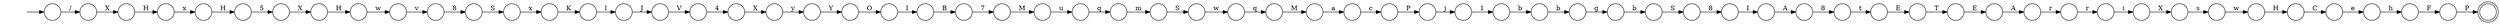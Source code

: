 digraph Automaton {
  rankdir = LR;
  0 [shape=circle,label=""];
  0 -> 54 [label="b"]
  1 [shape=circle,label=""];
  1 -> 29 [label="i"]
  2 [shape=circle,label=""];
  2 -> 57 [label="H"]
  3 [shape=circle,label=""];
  3 -> 1 [label="r"]
  4 [shape=circle,label=""];
  4 -> 49 [label="X"]
  5 [shape=circle,label=""];
  5 -> 43 [label="M"]
  6 [shape=circle,label=""];
  6 -> 59 [label="w"]
  7 [shape=doublecircle,label=""];
  8 [shape=circle,label=""];
  8 -> 52 [label="7"]
  9 [shape=circle,label=""];
  9 -> 28 [label="F"]
  10 [shape=circle,label=""];
  10 -> 11 [label="b"]
  11 [shape=circle,label=""];
  11 -> 35 [label="b"]
  12 [shape=circle,label=""];
  12 -> 51 [label="X"]
  13 [shape=circle,label=""];
  13 -> 5 [label="q"]
  14 [shape=circle,label=""];
  14 -> 55 [label="8"]
  15 [shape=circle,label=""];
  15 -> 30 [label="y"]
  16 [shape=circle,label=""];
  16 -> 62 [label="l"]
  17 [shape=circle,label=""];
  17 -> 44 [label="V"]
  18 [shape=circle,label=""];
  18 -> 42 [label="8"]
  19 [shape=circle,label=""];
  19 -> 10 [label="1"]
  20 [shape=circle,label=""];
  20 -> 32 [label="e"]
  21 [shape=circle,label=""];
  21 -> 3 [label="r"]
  22 [shape=circle,label=""];
  22 -> 37 [label="s"]
  23 [shape=circle,label=""];
  23 -> 13 [label="w"]
  24 [shape=circle,label=""];
  24 -> 53 [label="H"]
  25 [shape=circle,label=""];
  25 -> 47 [label="S"]
  26 [shape=circle,label=""];
  26 -> 40 [label="c"]
  27 [shape=circle,label=""];
  27 -> 19 [label="j"]
  28 [shape=circle,label=""];
  28 -> 7 [label="P"]
  29 [shape=circle,label=""];
  29 -> 22 [label="X"]
  30 [shape=circle,label=""];
  30 -> 60 [label="Y"]
  31 [shape=circle,label=""];
  31 -> 64 [label="q"]
  32 [shape=circle,label=""];
  32 -> 9 [label="h"]
  33 [shape=circle,label=""];
  initial [shape=plaintext,label=""];
  initial -> 33
  33 -> 4 [label="/"]
  34 [shape=circle,label=""];
  34 -> 31 [label="u"]
  35 [shape=circle,label=""];
  35 -> 0 [label="g"]
  36 [shape=circle,label=""];
  36 -> 58 [label="T"]
  37 [shape=circle,label=""];
  37 -> 2 [label="w"]
  38 [shape=circle,label=""];
  38 -> 21 [label="A"]
  39 [shape=circle,label=""];
  39 -> 24 [label="x"]
  40 [shape=circle,label=""];
  40 -> 27 [label="P"]
  41 [shape=circle,label=""];
  41 -> 8 [label="B"]
  42 [shape=circle,label=""];
  42 -> 46 [label="t"]
  43 [shape=circle,label=""];
  43 -> 26 [label="a"]
  44 [shape=circle,label=""];
  44 -> 61 [label="4"]
  45 [shape=circle,label=""];
  45 -> 16 [label="K"]
  46 [shape=circle,label=""];
  46 -> 36 [label="E"]
  47 [shape=circle,label=""];
  47 -> 45 [label="x"]
  48 [shape=circle,label=""];
  48 -> 18 [label="A"]
  49 [shape=circle,label=""];
  49 -> 39 [label="H"]
  50 [shape=circle,label=""];
  50 -> 23 [label="S"]
  51 [shape=circle,label=""];
  51 -> 6 [label="H"]
  52 [shape=circle,label=""];
  52 -> 34 [label="M"]
  53 [shape=circle,label=""];
  53 -> 12 [label="5"]
  54 [shape=circle,label=""];
  54 -> 14 [label="S"]
  55 [shape=circle,label=""];
  55 -> 48 [label="I"]
  56 [shape=circle,label=""];
  56 -> 41 [label="I"]
  57 [shape=circle,label=""];
  57 -> 20 [label="C"]
  58 [shape=circle,label=""];
  58 -> 38 [label="E"]
  59 [shape=circle,label=""];
  59 -> 63 [label="v"]
  60 [shape=circle,label=""];
  60 -> 56 [label="O"]
  61 [shape=circle,label=""];
  61 -> 15 [label="X"]
  62 [shape=circle,label=""];
  62 -> 17 [label="J"]
  63 [shape=circle,label=""];
  63 -> 25 [label="8"]
  64 [shape=circle,label=""];
  64 -> 50 [label="m"]
}
